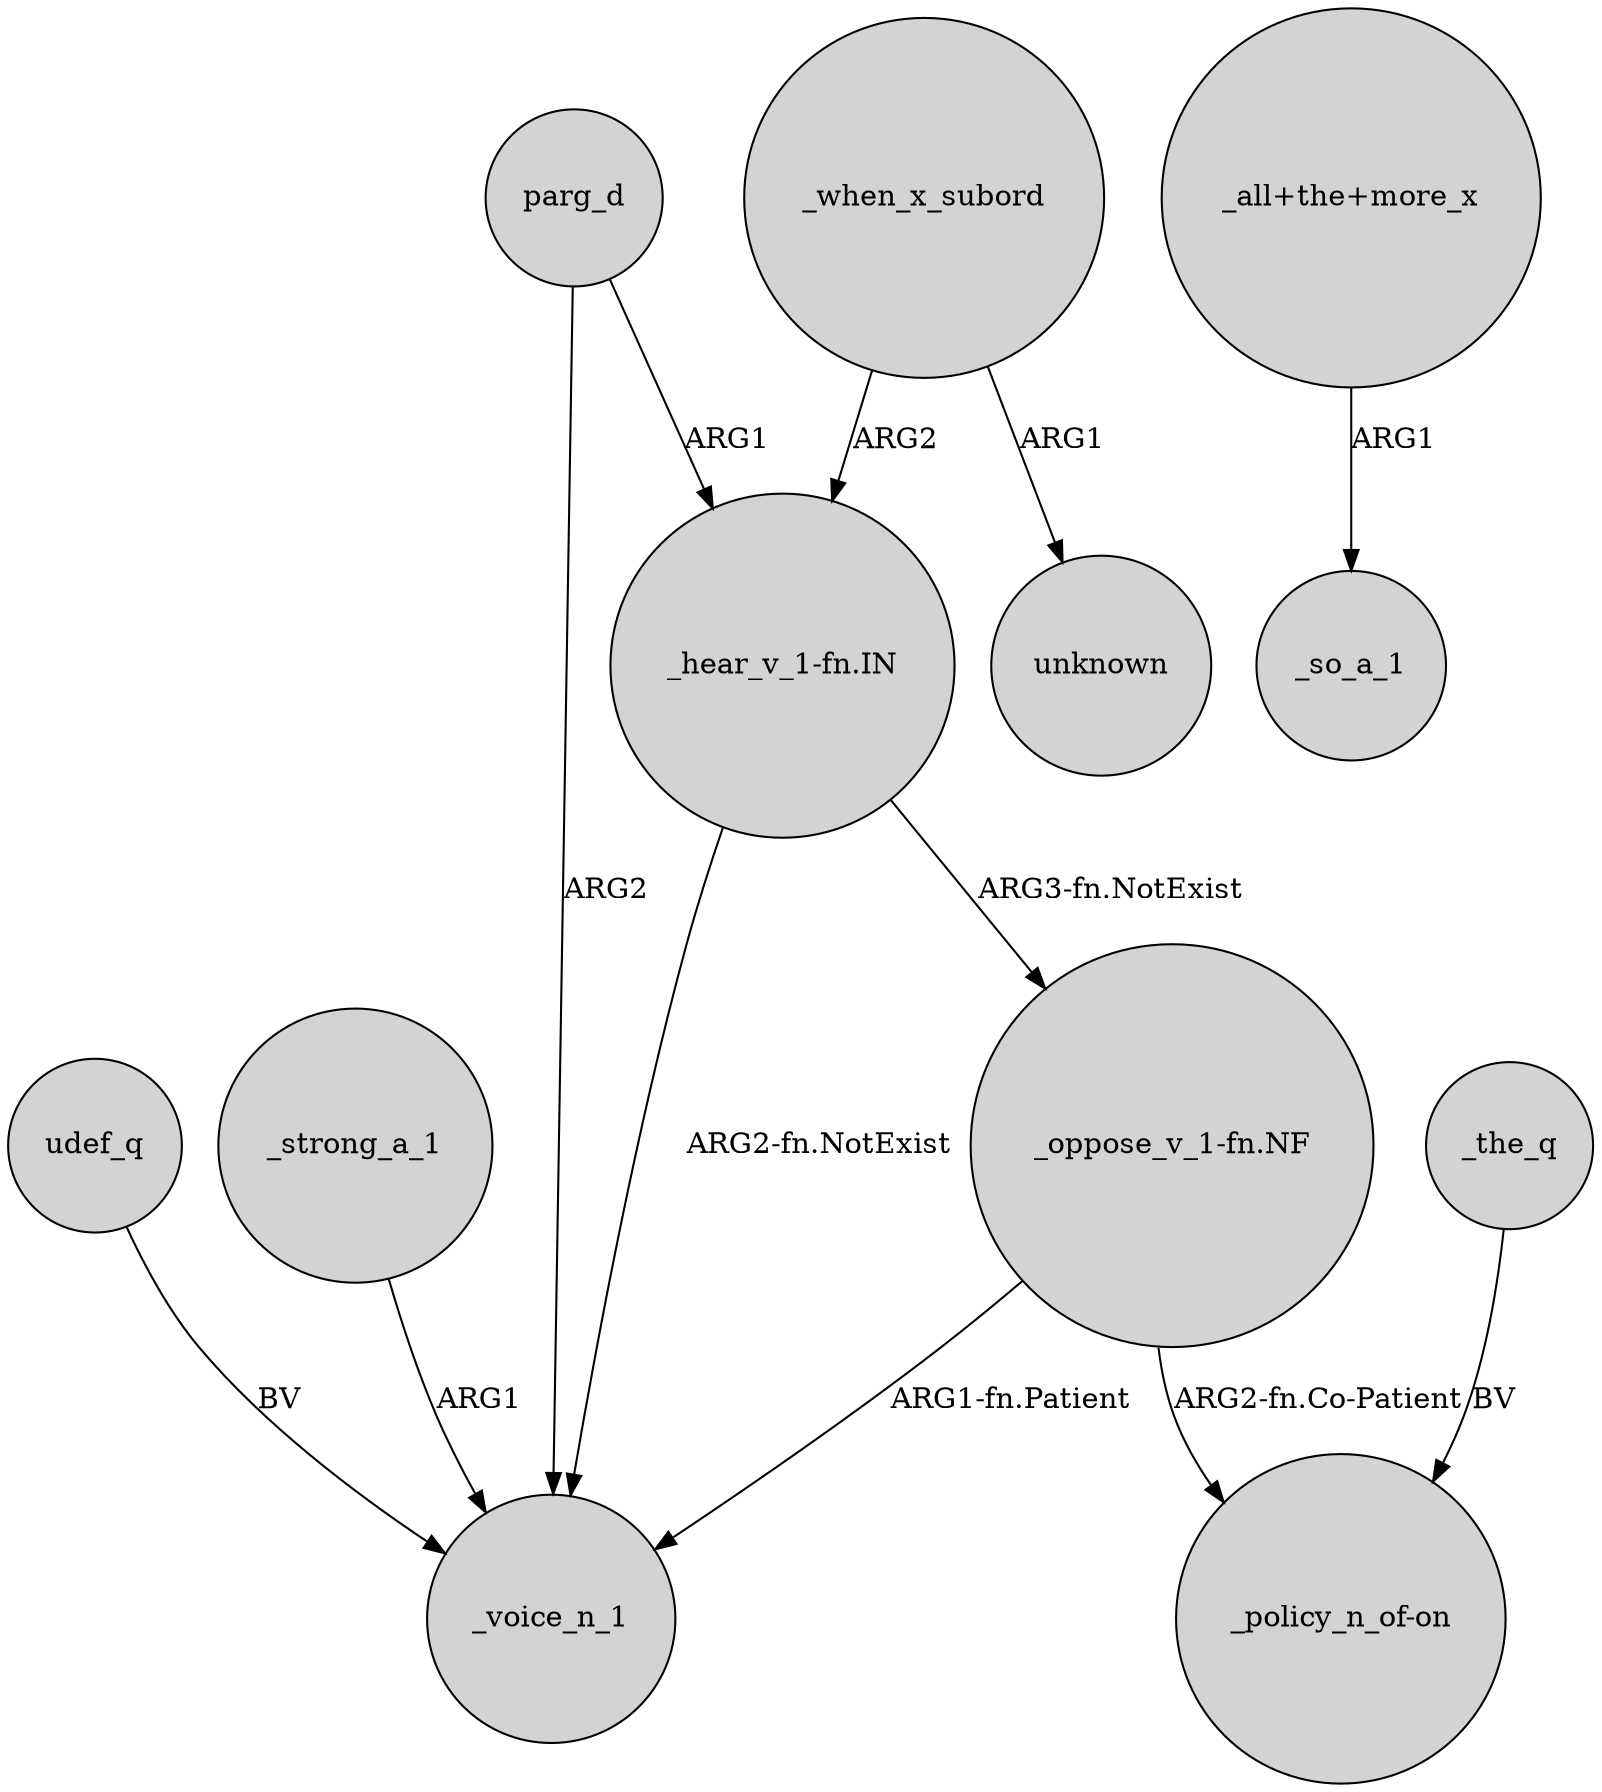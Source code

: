 digraph {
	node [shape=circle style=filled]
	udef_q -> _voice_n_1 [label=BV]
	_strong_a_1 -> _voice_n_1 [label=ARG1]
	"_all+the+more_x" -> _so_a_1 [label=ARG1]
	_when_x_subord -> unknown [label=ARG1]
	parg_d -> _voice_n_1 [label=ARG2]
	"_oppose_v_1-fn.NF" -> "_policy_n_of-on" [label="ARG2-fn.Co-Patient"]
	_the_q -> "_policy_n_of-on" [label=BV]
	"_oppose_v_1-fn.NF" -> _voice_n_1 [label="ARG1-fn.Patient"]
	_when_x_subord -> "_hear_v_1-fn.IN" [label=ARG2]
	"_hear_v_1-fn.IN" -> "_oppose_v_1-fn.NF" [label="ARG3-fn.NotExist"]
	parg_d -> "_hear_v_1-fn.IN" [label=ARG1]
	"_hear_v_1-fn.IN" -> _voice_n_1 [label="ARG2-fn.NotExist"]
}
